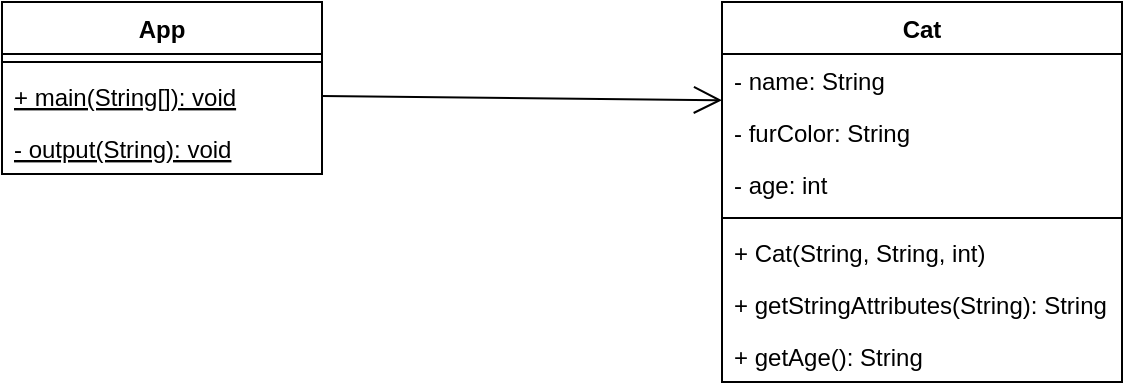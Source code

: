 <mxfile>
    <diagram name="App / Cat" id="seOgi6E_YYIxVNgKrndI">
        <mxGraphModel dx="981" dy="387" grid="1" gridSize="10" guides="1" tooltips="1" connect="1" arrows="1" fold="1" page="1" pageScale="1" pageWidth="827" pageHeight="1169" math="0" shadow="0">
            <root>
                <mxCell id="U2OBzzkkWx3GwxSl6DcJ-0"/>
                <mxCell id="U2OBzzkkWx3GwxSl6DcJ-1" parent="U2OBzzkkWx3GwxSl6DcJ-0"/>
                <mxCell id="U2OBzzkkWx3GwxSl6DcJ-2" value="Cat" style="swimlane;fontStyle=1;align=center;verticalAlign=top;childLayout=stackLayout;horizontal=1;startSize=26;horizontalStack=0;resizeParent=1;resizeParentMax=0;resizeLast=0;collapsible=1;marginBottom=0;" parent="U2OBzzkkWx3GwxSl6DcJ-1" vertex="1">
                    <mxGeometry x="520" y="80" width="200" height="190" as="geometry"/>
                </mxCell>
                <mxCell id="U2OBzzkkWx3GwxSl6DcJ-3" value="- name: String" style="text;strokeColor=none;fillColor=none;align=left;verticalAlign=top;spacingLeft=4;spacingRight=4;overflow=hidden;rotatable=0;points=[[0,0.5],[1,0.5]];portConstraint=eastwest;" parent="U2OBzzkkWx3GwxSl6DcJ-2" vertex="1">
                    <mxGeometry y="26" width="200" height="26" as="geometry"/>
                </mxCell>
                <mxCell id="U2OBzzkkWx3GwxSl6DcJ-4" value="- furColor: String" style="text;strokeColor=none;fillColor=none;align=left;verticalAlign=top;spacingLeft=4;spacingRight=4;overflow=hidden;rotatable=0;points=[[0,0.5],[1,0.5]];portConstraint=eastwest;" parent="U2OBzzkkWx3GwxSl6DcJ-2" vertex="1">
                    <mxGeometry y="52" width="200" height="26" as="geometry"/>
                </mxCell>
                <mxCell id="U2OBzzkkWx3GwxSl6DcJ-5" value="- age: int" style="text;strokeColor=none;fillColor=none;align=left;verticalAlign=top;spacingLeft=4;spacingRight=4;overflow=hidden;rotatable=0;points=[[0,0.5],[1,0.5]];portConstraint=eastwest;" parent="U2OBzzkkWx3GwxSl6DcJ-2" vertex="1">
                    <mxGeometry y="78" width="200" height="26" as="geometry"/>
                </mxCell>
                <mxCell id="U2OBzzkkWx3GwxSl6DcJ-6" value="" style="line;strokeWidth=1;fillColor=none;align=left;verticalAlign=middle;spacingTop=-1;spacingLeft=3;spacingRight=3;rotatable=0;labelPosition=right;points=[];portConstraint=eastwest;strokeColor=inherit;" parent="U2OBzzkkWx3GwxSl6DcJ-2" vertex="1">
                    <mxGeometry y="104" width="200" height="8" as="geometry"/>
                </mxCell>
                <mxCell id="U2OBzzkkWx3GwxSl6DcJ-7" value="+ Cat(String, String, int)" style="text;strokeColor=none;fillColor=none;align=left;verticalAlign=top;spacingLeft=4;spacingRight=4;overflow=hidden;rotatable=0;points=[[0,0.5],[1,0.5]];portConstraint=eastwest;" parent="U2OBzzkkWx3GwxSl6DcJ-2" vertex="1">
                    <mxGeometry y="112" width="200" height="26" as="geometry"/>
                </mxCell>
                <mxCell id="U2OBzzkkWx3GwxSl6DcJ-8" value="+ getStringAttributes(String): String" style="text;strokeColor=none;fillColor=none;align=left;verticalAlign=top;spacingLeft=4;spacingRight=4;overflow=hidden;rotatable=0;points=[[0,0.5],[1,0.5]];portConstraint=eastwest;" parent="U2OBzzkkWx3GwxSl6DcJ-2" vertex="1">
                    <mxGeometry y="138" width="200" height="26" as="geometry"/>
                </mxCell>
                <mxCell id="U2OBzzkkWx3GwxSl6DcJ-12" value="+ getAge(): String" style="text;strokeColor=none;fillColor=none;align=left;verticalAlign=top;spacingLeft=4;spacingRight=4;overflow=hidden;rotatable=0;points=[[0,0.5],[1,0.5]];portConstraint=eastwest;" parent="U2OBzzkkWx3GwxSl6DcJ-2" vertex="1">
                    <mxGeometry y="164" width="200" height="26" as="geometry"/>
                </mxCell>
                <mxCell id="__v72zaVcLgS8lT9iHOd-0" value="App" style="swimlane;fontStyle=1;align=center;verticalAlign=top;childLayout=stackLayout;horizontal=1;startSize=26;horizontalStack=0;resizeParent=1;resizeParentMax=0;resizeLast=0;collapsible=1;marginBottom=0;" parent="U2OBzzkkWx3GwxSl6DcJ-1" vertex="1">
                    <mxGeometry x="160" y="80" width="160" height="86" as="geometry"/>
                </mxCell>
                <mxCell id="__v72zaVcLgS8lT9iHOd-2" value="" style="line;strokeWidth=1;fillColor=none;align=left;verticalAlign=middle;spacingTop=-1;spacingLeft=3;spacingRight=3;rotatable=0;labelPosition=right;points=[];portConstraint=eastwest;strokeColor=inherit;" parent="__v72zaVcLgS8lT9iHOd-0" vertex="1">
                    <mxGeometry y="26" width="160" height="8" as="geometry"/>
                </mxCell>
                <mxCell id="__v72zaVcLgS8lT9iHOd-3" value="+ main(String[]): void" style="text;strokeColor=none;fillColor=none;align=left;verticalAlign=top;spacingLeft=4;spacingRight=4;overflow=hidden;rotatable=0;points=[[0,0.5],[1,0.5]];portConstraint=eastwest;fontStyle=4" parent="__v72zaVcLgS8lT9iHOd-0" vertex="1">
                    <mxGeometry y="34" width="160" height="26" as="geometry"/>
                </mxCell>
                <mxCell id="__v72zaVcLgS8lT9iHOd-4" value="- output(String): void" style="text;strokeColor=none;fillColor=none;align=left;verticalAlign=top;spacingLeft=4;spacingRight=4;overflow=hidden;rotatable=0;points=[[0,0.5],[1,0.5]];portConstraint=eastwest;fontStyle=4" parent="__v72zaVcLgS8lT9iHOd-0" vertex="1">
                    <mxGeometry y="60" width="160" height="26" as="geometry"/>
                </mxCell>
                <mxCell id="oVOyvCEGTaQx_4tFPgYd-0" value="" style="endArrow=open;endFill=1;endSize=12;html=1;exitX=1;exitY=0.5;exitDx=0;exitDy=0;entryX=0;entryY=0.89;entryDx=0;entryDy=0;entryPerimeter=0;" parent="U2OBzzkkWx3GwxSl6DcJ-1" source="__v72zaVcLgS8lT9iHOd-3" target="U2OBzzkkWx3GwxSl6DcJ-3" edge="1">
                    <mxGeometry width="160" relative="1" as="geometry">
                        <mxPoint x="280" y="230" as="sourcePoint"/>
                        <mxPoint x="380" y="220" as="targetPoint"/>
                    </mxGeometry>
                </mxCell>
            </root>
        </mxGraphModel>
    </diagram>
    <diagram name="Cat" id="HZfpg5Ek0pH5zl7qLwz7">
        <mxGraphModel dx="1423" dy="561" grid="1" gridSize="10" guides="1" tooltips="1" connect="1" arrows="1" fold="1" page="1" pageScale="1" pageWidth="827" pageHeight="1169" math="0" shadow="0">
            <root>
                <mxCell id="kl91NBv7tdH6_eA0kxfK-0"/>
                <mxCell id="kl91NBv7tdH6_eA0kxfK-1" parent="kl91NBv7tdH6_eA0kxfK-0"/>
                <mxCell id="kl91NBv7tdH6_eA0kxfK-2" value="Cat" style="swimlane;fontStyle=1;align=center;verticalAlign=top;childLayout=stackLayout;horizontal=1;startSize=26;horizontalStack=0;resizeParent=1;resizeParentMax=0;resizeLast=0;collapsible=1;marginBottom=0;" vertex="1" parent="kl91NBv7tdH6_eA0kxfK-1">
                    <mxGeometry x="240" y="90" width="200" height="286" as="geometry"/>
                </mxCell>
                <mxCell id="kl91NBv7tdH6_eA0kxfK-3" value="- name: String" style="text;strokeColor=none;fillColor=none;align=left;verticalAlign=top;spacingLeft=4;spacingRight=4;overflow=hidden;rotatable=0;points=[[0,0.5],[1,0.5]];portConstraint=eastwest;" vertex="1" parent="kl91NBv7tdH6_eA0kxfK-2">
                    <mxGeometry y="26" width="200" height="26" as="geometry"/>
                </mxCell>
                <mxCell id="kl91NBv7tdH6_eA0kxfK-4" value="- furColor: String" style="text;strokeColor=none;fillColor=none;align=left;verticalAlign=top;spacingLeft=4;spacingRight=4;overflow=hidden;rotatable=0;points=[[0,0.5],[1,0.5]];portConstraint=eastwest;" vertex="1" parent="kl91NBv7tdH6_eA0kxfK-2">
                    <mxGeometry y="52" width="200" height="26" as="geometry"/>
                </mxCell>
                <mxCell id="kl91NBv7tdH6_eA0kxfK-5" value="- age: int" style="text;strokeColor=none;fillColor=none;align=left;verticalAlign=top;spacingLeft=4;spacingRight=4;overflow=hidden;rotatable=0;points=[[0,0.5],[1,0.5]];portConstraint=eastwest;" vertex="1" parent="kl91NBv7tdH6_eA0kxfK-2">
                    <mxGeometry y="78" width="200" height="32" as="geometry"/>
                </mxCell>
                <mxCell id="92xoVmLxEseNF1Z3VsuP-2" value="- isFemale: boolean" style="text;strokeColor=none;fillColor=none;align=left;verticalAlign=top;spacingLeft=4;spacingRight=4;overflow=hidden;rotatable=0;points=[[0,0.5],[1,0.5]];portConstraint=eastwest;" vertex="1" parent="kl91NBv7tdH6_eA0kxfK-2">
                    <mxGeometry y="110" width="200" height="32" as="geometry"/>
                </mxCell>
                <mxCell id="92xoVmLxEseNF1Z3VsuP-1" value="- counter: int" style="text;strokeColor=none;fillColor=none;align=left;verticalAlign=top;spacingLeft=4;spacingRight=4;overflow=hidden;rotatable=0;points=[[0,0.5],[1,0.5]];portConstraint=eastwest;" vertex="1" parent="kl91NBv7tdH6_eA0kxfK-2">
                    <mxGeometry y="142" width="200" height="32" as="geometry"/>
                </mxCell>
                <mxCell id="kl91NBv7tdH6_eA0kxfK-6" value="" style="line;strokeWidth=1;fillColor=none;align=left;verticalAlign=middle;spacingTop=-1;spacingLeft=3;spacingRight=3;rotatable=0;labelPosition=right;points=[];portConstraint=eastwest;strokeColor=inherit;" vertex="1" parent="kl91NBv7tdH6_eA0kxfK-2">
                    <mxGeometry y="174" width="200" height="8" as="geometry"/>
                </mxCell>
                <mxCell id="kl91NBv7tdH6_eA0kxfK-7" value="+ Cat(String, String, int)" style="text;strokeColor=none;fillColor=none;align=left;verticalAlign=top;spacingLeft=4;spacingRight=4;overflow=hidden;rotatable=0;points=[[0,0.5],[1,0.5]];portConstraint=eastwest;" vertex="1" parent="kl91NBv7tdH6_eA0kxfK-2">
                    <mxGeometry y="182" width="200" height="26" as="geometry"/>
                </mxCell>
                <mxCell id="kl91NBv7tdH6_eA0kxfK-8" value="+ getStringAttributes(String): String" style="text;strokeColor=none;fillColor=none;align=left;verticalAlign=top;spacingLeft=4;spacingRight=4;overflow=hidden;rotatable=0;points=[[0,0.5],[1,0.5]];portConstraint=eastwest;" vertex="1" parent="kl91NBv7tdH6_eA0kxfK-2">
                    <mxGeometry y="208" width="200" height="26" as="geometry"/>
                </mxCell>
                <mxCell id="kl91NBv7tdH6_eA0kxfK-9" value="+ getAge(): String" style="text;strokeColor=none;fillColor=none;align=left;verticalAlign=top;spacingLeft=4;spacingRight=4;overflow=hidden;rotatable=0;points=[[0,0.5],[1,0.5]];portConstraint=eastwest;" vertex="1" parent="kl91NBv7tdH6_eA0kxfK-2">
                    <mxGeometry y="234" width="200" height="26" as="geometry"/>
                </mxCell>
                <mxCell id="92xoVmLxEseNF1Z3VsuP-3" value="- checkCompliance(): String" style="text;strokeColor=none;fillColor=none;align=left;verticalAlign=top;spacingLeft=4;spacingRight=4;overflow=hidden;rotatable=0;points=[[0,0.5],[1,0.5]];portConstraint=eastwest;" vertex="1" parent="kl91NBv7tdH6_eA0kxfK-2">
                    <mxGeometry y="260" width="200" height="26" as="geometry"/>
                </mxCell>
            </root>
        </mxGraphModel>
    </diagram>
    <diagram name="Tomcat" id="jKv8Z712OK8MeXIZwzo0">
        <mxGraphModel dx="1423" dy="561" grid="1" gridSize="10" guides="1" tooltips="1" connect="1" arrows="1" fold="1" page="1" pageScale="1" pageWidth="827" pageHeight="1169" math="0" shadow="0">
            <root>
                <mxCell id="J_qhRiYVItI9unvkIaZH-0"/>
                <mxCell id="J_qhRiYVItI9unvkIaZH-1" parent="J_qhRiYVItI9unvkIaZH-0"/>
                <mxCell id="J_qhRiYVItI9unvkIaZH-2" value="Cat " style="swimlane;fontStyle=1;align=center;verticalAlign=top;childLayout=stackLayout;horizontal=1;startSize=26;horizontalStack=0;resizeParent=1;resizeParentMax=0;resizeLast=0;collapsible=1;marginBottom=0;" vertex="1" parent="J_qhRiYVItI9unvkIaZH-1">
                    <mxGeometry x="240" y="90" width="200" height="254" as="geometry"/>
                </mxCell>
                <mxCell id="J_qhRiYVItI9unvkIaZH-3" value="- name: String" style="text;strokeColor=none;fillColor=none;align=left;verticalAlign=top;spacingLeft=4;spacingRight=4;overflow=hidden;rotatable=0;points=[[0,0.5],[1,0.5]];portConstraint=eastwest;" vertex="1" parent="J_qhRiYVItI9unvkIaZH-2">
                    <mxGeometry y="26" width="200" height="26" as="geometry"/>
                </mxCell>
                <mxCell id="J_qhRiYVItI9unvkIaZH-4" value="- furColor: String" style="text;strokeColor=none;fillColor=none;align=left;verticalAlign=top;spacingLeft=4;spacingRight=4;overflow=hidden;rotatable=0;points=[[0,0.5],[1,0.5]];portConstraint=eastwest;" vertex="1" parent="J_qhRiYVItI9unvkIaZH-2">
                    <mxGeometry y="52" width="200" height="26" as="geometry"/>
                </mxCell>
                <mxCell id="J_qhRiYVItI9unvkIaZH-5" value="- age: int" style="text;strokeColor=none;fillColor=none;align=left;verticalAlign=top;spacingLeft=4;spacingRight=4;overflow=hidden;rotatable=0;points=[[0,0.5],[1,0.5]];portConstraint=eastwest;" vertex="1" parent="J_qhRiYVItI9unvkIaZH-2">
                    <mxGeometry y="78" width="200" height="32" as="geometry"/>
                </mxCell>
                <mxCell id="J_qhRiYVItI9unvkIaZH-7" value="- counter: int" style="text;strokeColor=none;fillColor=none;align=left;verticalAlign=top;spacingLeft=4;spacingRight=4;overflow=hidden;rotatable=0;points=[[0,0.5],[1,0.5]];portConstraint=eastwest;" vertex="1" parent="J_qhRiYVItI9unvkIaZH-2">
                    <mxGeometry y="110" width="200" height="32" as="geometry"/>
                </mxCell>
                <mxCell id="J_qhRiYVItI9unvkIaZH-8" value="" style="line;strokeWidth=1;fillColor=none;align=left;verticalAlign=middle;spacingTop=-1;spacingLeft=3;spacingRight=3;rotatable=0;labelPosition=right;points=[];portConstraint=eastwest;strokeColor=inherit;" vertex="1" parent="J_qhRiYVItI9unvkIaZH-2">
                    <mxGeometry y="142" width="200" height="8" as="geometry"/>
                </mxCell>
                <mxCell id="J_qhRiYVItI9unvkIaZH-9" value="+ Cat(String, String, int)" style="text;strokeColor=none;fillColor=none;align=left;verticalAlign=top;spacingLeft=4;spacingRight=4;overflow=hidden;rotatable=0;points=[[0,0.5],[1,0.5]];portConstraint=eastwest;" vertex="1" parent="J_qhRiYVItI9unvkIaZH-2">
                    <mxGeometry y="150" width="200" height="26" as="geometry"/>
                </mxCell>
                <mxCell id="J_qhRiYVItI9unvkIaZH-10" value="+ getStringAttributes(String): String" style="text;strokeColor=none;fillColor=none;align=left;verticalAlign=top;spacingLeft=4;spacingRight=4;overflow=hidden;rotatable=0;points=[[0,0.5],[1,0.5]];portConstraint=eastwest;" vertex="1" parent="J_qhRiYVItI9unvkIaZH-2">
                    <mxGeometry y="176" width="200" height="26" as="geometry"/>
                </mxCell>
                <mxCell id="J_qhRiYVItI9unvkIaZH-11" value="+ getAge(): String" style="text;strokeColor=none;fillColor=none;align=left;verticalAlign=top;spacingLeft=4;spacingRight=4;overflow=hidden;rotatable=0;points=[[0,0.5],[1,0.5]];portConstraint=eastwest;" vertex="1" parent="J_qhRiYVItI9unvkIaZH-2">
                    <mxGeometry y="202" width="200" height="26" as="geometry"/>
                </mxCell>
                <mxCell id="J_qhRiYVItI9unvkIaZH-12" value="- checkCompliance(): String" style="text;strokeColor=none;fillColor=none;align=left;verticalAlign=top;spacingLeft=4;spacingRight=4;overflow=hidden;rotatable=0;points=[[0,0.5],[1,0.5]];portConstraint=eastwest;" vertex="1" parent="J_qhRiYVItI9unvkIaZH-2">
                    <mxGeometry y="228" width="200" height="26" as="geometry"/>
                </mxCell>
                <mxCell id="L0YN0uJ_ppo4RzUBYL22-0" value="Tomcat" style="swimlane;fontStyle=1;align=center;verticalAlign=top;childLayout=stackLayout;horizontal=1;startSize=26;horizontalStack=0;resizeParent=1;resizeParentMax=0;resizeLast=0;collapsible=1;marginBottom=0;" vertex="1" parent="J_qhRiYVItI9unvkIaZH-1">
                    <mxGeometry x="500" y="90" width="200" height="186" as="geometry"/>
                </mxCell>
                <mxCell id="L0YN0uJ_ppo4RzUBYL22-1" value="- name: String" style="text;strokeColor=none;fillColor=none;align=left;verticalAlign=top;spacingLeft=4;spacingRight=4;overflow=hidden;rotatable=0;points=[[0,0.5],[1,0.5]];portConstraint=eastwest;" vertex="1" parent="L0YN0uJ_ppo4RzUBYL22-0">
                    <mxGeometry y="26" width="200" height="26" as="geometry"/>
                </mxCell>
                <mxCell id="L0YN0uJ_ppo4RzUBYL22-2" value="- furColor: String" style="text;strokeColor=none;fillColor=none;align=left;verticalAlign=top;spacingLeft=4;spacingRight=4;overflow=hidden;rotatable=0;points=[[0,0.5],[1,0.5]];portConstraint=eastwest;" vertex="1" parent="L0YN0uJ_ppo4RzUBYL22-0">
                    <mxGeometry y="52" width="200" height="26" as="geometry"/>
                </mxCell>
                <mxCell id="L0YN0uJ_ppo4RzUBYL22-3" value="- age: int" style="text;strokeColor=none;fillColor=none;align=left;verticalAlign=top;spacingLeft=4;spacingRight=4;overflow=hidden;rotatable=0;points=[[0,0.5],[1,0.5]];portConstraint=eastwest;" vertex="1" parent="L0YN0uJ_ppo4RzUBYL22-0">
                    <mxGeometry y="78" width="200" height="22" as="geometry"/>
                </mxCell>
                <mxCell id="L0YN0uJ_ppo4RzUBYL22-6" value="" style="line;strokeWidth=1;fillColor=none;align=left;verticalAlign=middle;spacingTop=-1;spacingLeft=3;spacingRight=3;rotatable=0;labelPosition=right;points=[];portConstraint=eastwest;strokeColor=inherit;" vertex="1" parent="L0YN0uJ_ppo4RzUBYL22-0">
                    <mxGeometry y="100" width="200" height="8" as="geometry"/>
                </mxCell>
                <mxCell id="L0YN0uJ_ppo4RzUBYL22-7" value="+ Tomcat(String, String, int)" style="text;strokeColor=none;fillColor=none;align=left;verticalAlign=top;spacingLeft=4;spacingRight=4;overflow=hidden;rotatable=0;points=[[0,0.5],[1,0.5]];portConstraint=eastwest;" vertex="1" parent="L0YN0uJ_ppo4RzUBYL22-0">
                    <mxGeometry y="108" width="200" height="26" as="geometry"/>
                </mxCell>
                <mxCell id="L0YN0uJ_ppo4RzUBYL22-8" value="+ getStringAttributes(String): String" style="text;strokeColor=none;fillColor=none;align=left;verticalAlign=top;spacingLeft=4;spacingRight=4;overflow=hidden;rotatable=0;points=[[0,0.5],[1,0.5]];portConstraint=eastwest;" vertex="1" parent="L0YN0uJ_ppo4RzUBYL22-0">
                    <mxGeometry y="134" width="200" height="26" as="geometry"/>
                </mxCell>
                <mxCell id="L0YN0uJ_ppo4RzUBYL22-9" value="+ getAge(): String" style="text;strokeColor=none;fillColor=none;align=left;verticalAlign=top;spacingLeft=4;spacingRight=4;overflow=hidden;rotatable=0;points=[[0,0.5],[1,0.5]];portConstraint=eastwest;" vertex="1" parent="L0YN0uJ_ppo4RzUBYL22-0">
                    <mxGeometry y="160" width="200" height="26" as="geometry"/>
                </mxCell>
            </root>
        </mxGraphModel>
    </diagram>
</mxfile>